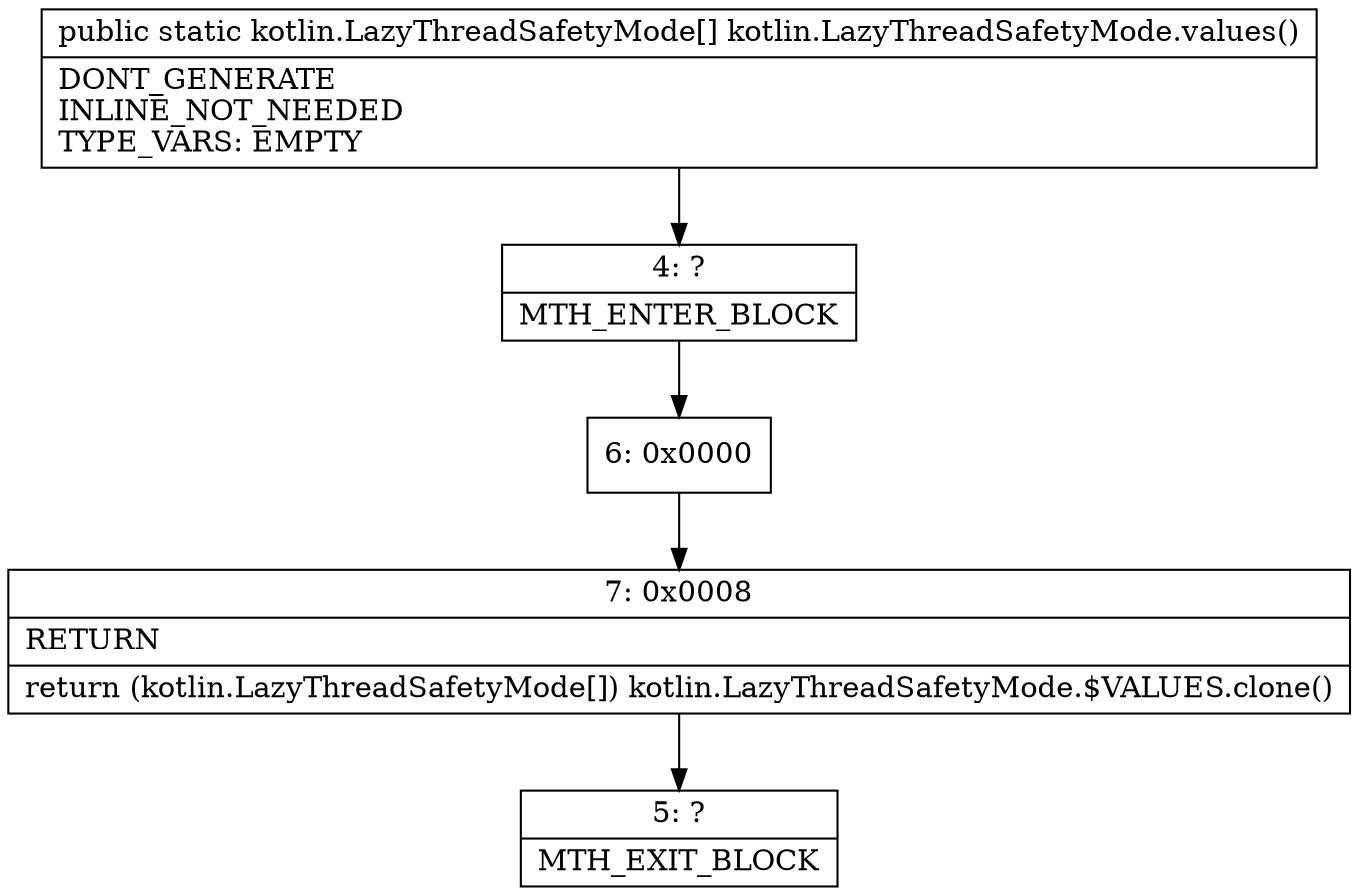 digraph "CFG forkotlin.LazyThreadSafetyMode.values()[Lkotlin\/LazyThreadSafetyMode;" {
Node_4 [shape=record,label="{4\:\ ?|MTH_ENTER_BLOCK\l}"];
Node_6 [shape=record,label="{6\:\ 0x0000}"];
Node_7 [shape=record,label="{7\:\ 0x0008|RETURN\l|return (kotlin.LazyThreadSafetyMode[]) kotlin.LazyThreadSafetyMode.$VALUES.clone()\l}"];
Node_5 [shape=record,label="{5\:\ ?|MTH_EXIT_BLOCK\l}"];
MethodNode[shape=record,label="{public static kotlin.LazyThreadSafetyMode[] kotlin.LazyThreadSafetyMode.values()  | DONT_GENERATE\lINLINE_NOT_NEEDED\lTYPE_VARS: EMPTY\l}"];
MethodNode -> Node_4;Node_4 -> Node_6;
Node_6 -> Node_7;
Node_7 -> Node_5;
}

